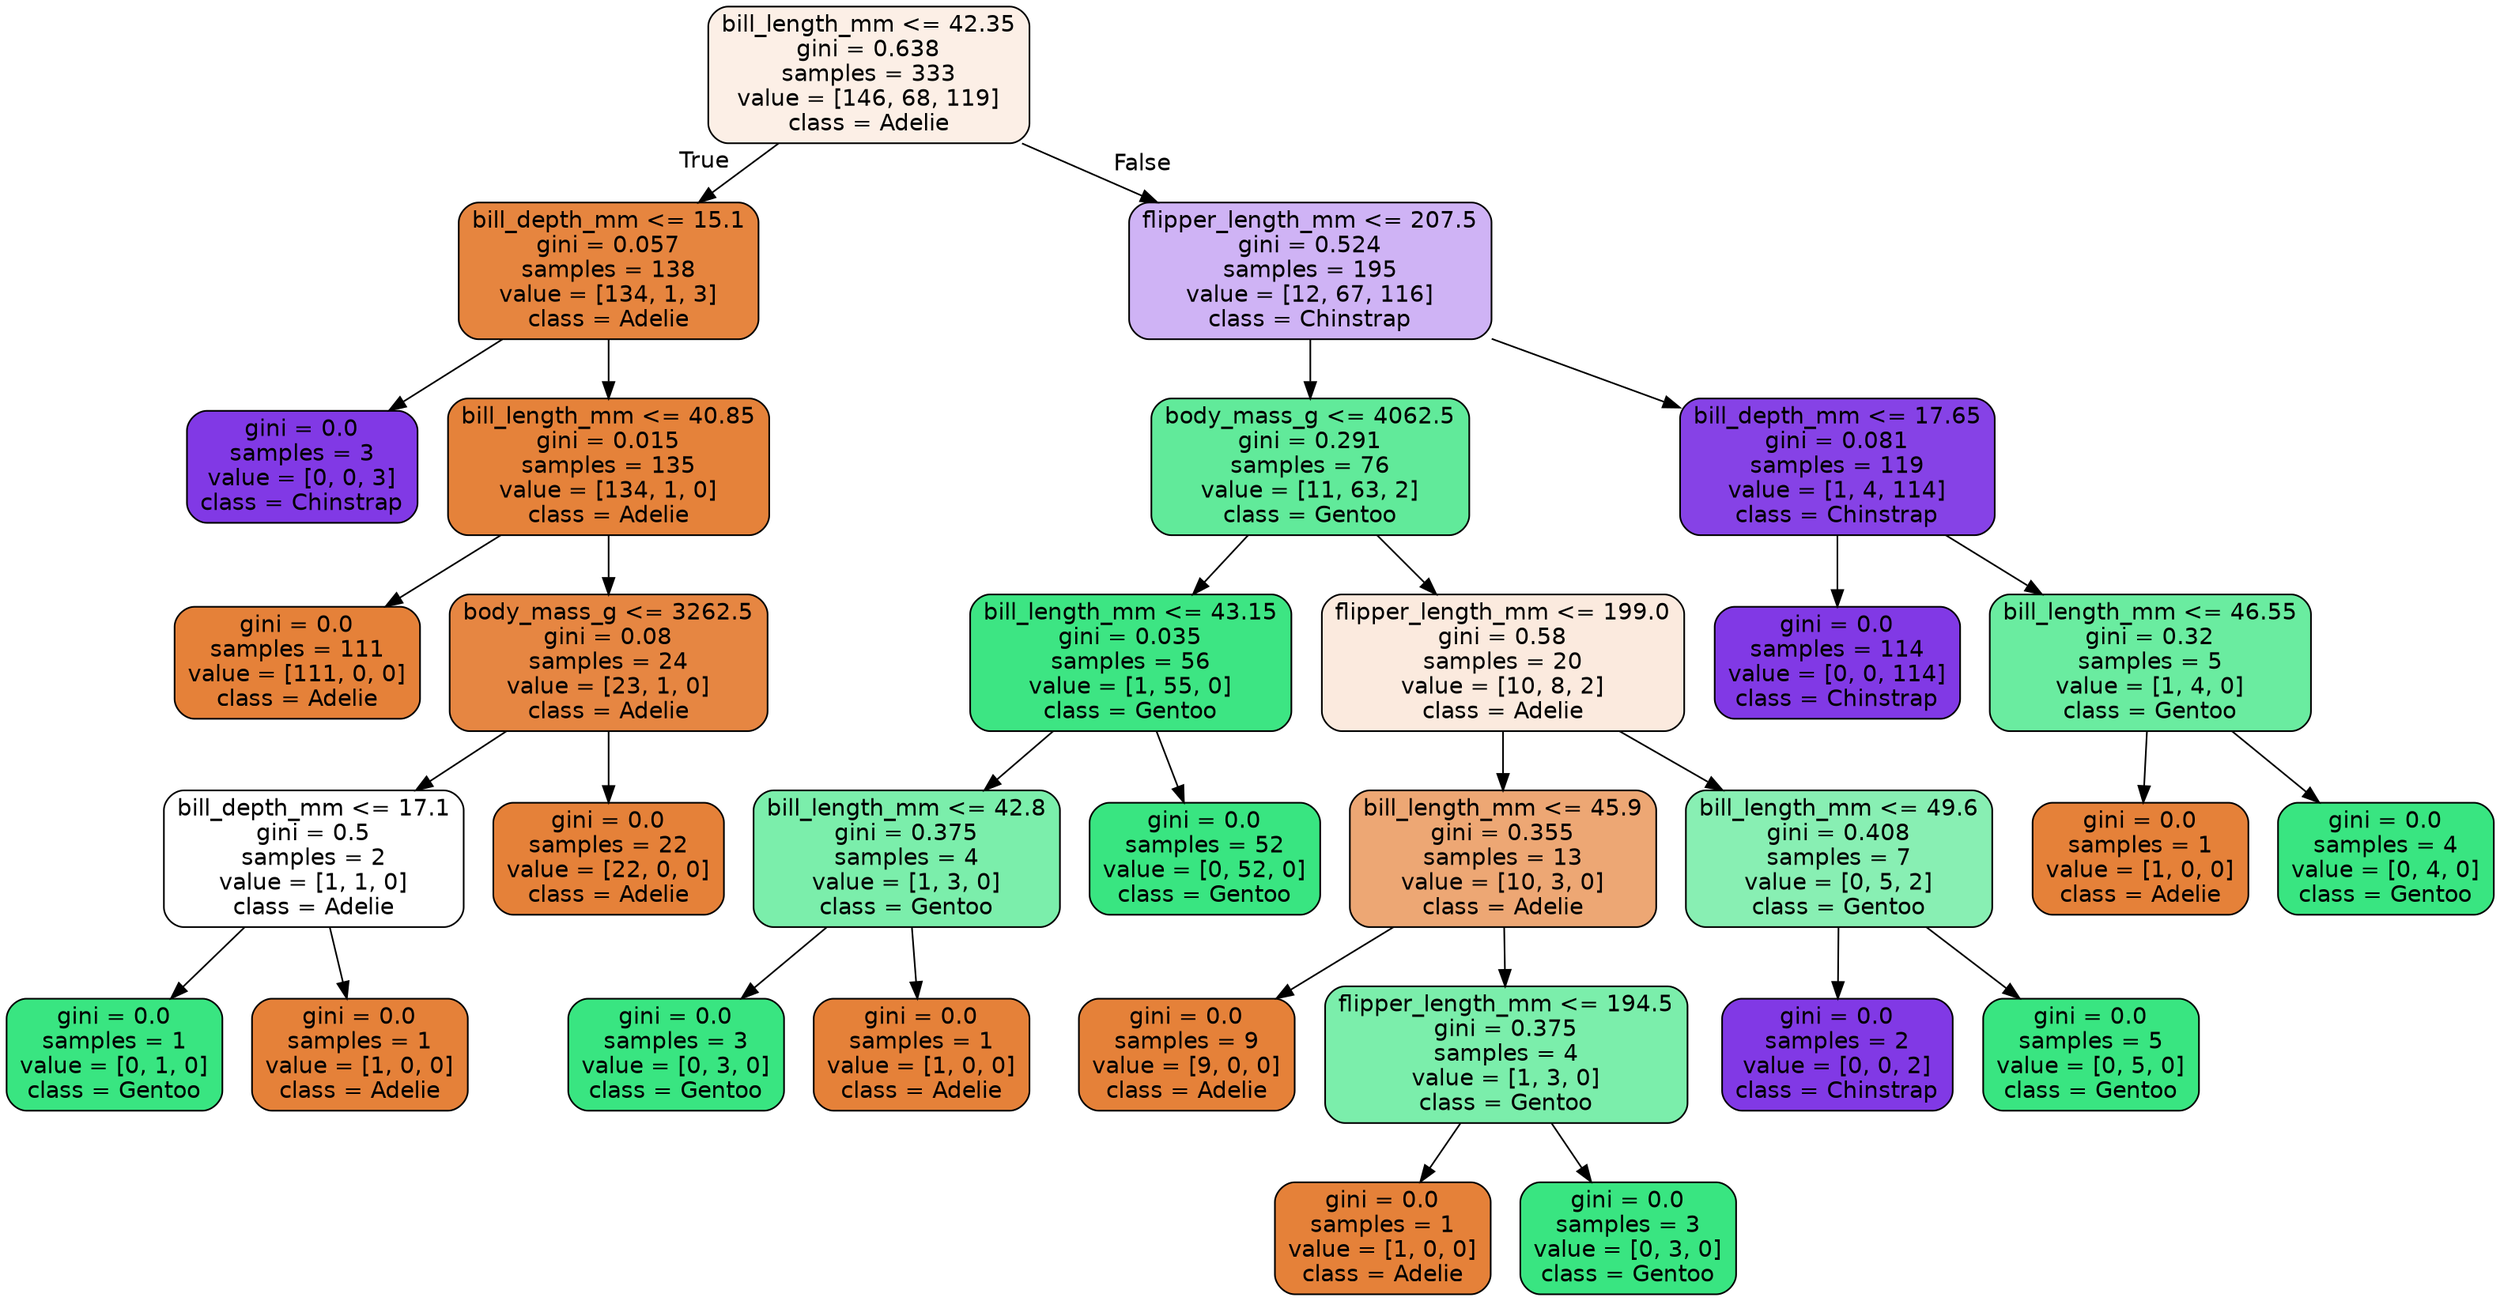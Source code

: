 digraph Tree {
node [shape=box, style="filled, rounded", color="black", fontname="helvetica"] ;
edge [fontname="helvetica"] ;
0 [label="bill_length_mm <= 42.35\ngini = 0.638\nsamples = 333\nvalue = [146, 68, 119]\nclass = Adelie", fillcolor="#fcefe6"] ;
1 [label="bill_depth_mm <= 15.1\ngini = 0.057\nsamples = 138\nvalue = [134, 1, 3]\nclass = Adelie", fillcolor="#e6853f"] ;
0 -> 1 [labeldistance=2.5, labelangle=45, headlabel="True"] ;
2 [label="gini = 0.0\nsamples = 3\nvalue = [0, 0, 3]\nclass = Chinstrap", fillcolor="#8139e5"] ;
1 -> 2 ;
3 [label="bill_length_mm <= 40.85\ngini = 0.015\nsamples = 135\nvalue = [134, 1, 0]\nclass = Adelie", fillcolor="#e5823a"] ;
1 -> 3 ;
4 [label="gini = 0.0\nsamples = 111\nvalue = [111, 0, 0]\nclass = Adelie", fillcolor="#e58139"] ;
3 -> 4 ;
5 [label="body_mass_g <= 3262.5\ngini = 0.08\nsamples = 24\nvalue = [23, 1, 0]\nclass = Adelie", fillcolor="#e68642"] ;
3 -> 5 ;
6 [label="bill_depth_mm <= 17.1\ngini = 0.5\nsamples = 2\nvalue = [1, 1, 0]\nclass = Adelie", fillcolor="#ffffff"] ;
5 -> 6 ;
7 [label="gini = 0.0\nsamples = 1\nvalue = [0, 1, 0]\nclass = Gentoo", fillcolor="#39e581"] ;
6 -> 7 ;
8 [label="gini = 0.0\nsamples = 1\nvalue = [1, 0, 0]\nclass = Adelie", fillcolor="#e58139"] ;
6 -> 8 ;
9 [label="gini = 0.0\nsamples = 22\nvalue = [22, 0, 0]\nclass = Adelie", fillcolor="#e58139"] ;
5 -> 9 ;
10 [label="flipper_length_mm <= 207.5\ngini = 0.524\nsamples = 195\nvalue = [12, 67, 116]\nclass = Chinstrap", fillcolor="#cfb3f5"] ;
0 -> 10 [labeldistance=2.5, labelangle=-45, headlabel="False"] ;
11 [label="body_mass_g <= 4062.5\ngini = 0.291\nsamples = 76\nvalue = [11, 63, 2]\nclass = Gentoo", fillcolor="#61ea9a"] ;
10 -> 11 ;
12 [label="bill_length_mm <= 43.15\ngini = 0.035\nsamples = 56\nvalue = [1, 55, 0]\nclass = Gentoo", fillcolor="#3de583"] ;
11 -> 12 ;
13 [label="bill_length_mm <= 42.8\ngini = 0.375\nsamples = 4\nvalue = [1, 3, 0]\nclass = Gentoo", fillcolor="#7beeab"] ;
12 -> 13 ;
14 [label="gini = 0.0\nsamples = 3\nvalue = [0, 3, 0]\nclass = Gentoo", fillcolor="#39e581"] ;
13 -> 14 ;
15 [label="gini = 0.0\nsamples = 1\nvalue = [1, 0, 0]\nclass = Adelie", fillcolor="#e58139"] ;
13 -> 15 ;
16 [label="gini = 0.0\nsamples = 52\nvalue = [0, 52, 0]\nclass = Gentoo", fillcolor="#39e581"] ;
12 -> 16 ;
17 [label="flipper_length_mm <= 199.0\ngini = 0.58\nsamples = 20\nvalue = [10, 8, 2]\nclass = Adelie", fillcolor="#fbeade"] ;
11 -> 17 ;
18 [label="bill_length_mm <= 45.9\ngini = 0.355\nsamples = 13\nvalue = [10, 3, 0]\nclass = Adelie", fillcolor="#eda774"] ;
17 -> 18 ;
19 [label="gini = 0.0\nsamples = 9\nvalue = [9, 0, 0]\nclass = Adelie", fillcolor="#e58139"] ;
18 -> 19 ;
20 [label="flipper_length_mm <= 194.5\ngini = 0.375\nsamples = 4\nvalue = [1, 3, 0]\nclass = Gentoo", fillcolor="#7beeab"] ;
18 -> 20 ;
21 [label="gini = 0.0\nsamples = 1\nvalue = [1, 0, 0]\nclass = Adelie", fillcolor="#e58139"] ;
20 -> 21 ;
22 [label="gini = 0.0\nsamples = 3\nvalue = [0, 3, 0]\nclass = Gentoo", fillcolor="#39e581"] ;
20 -> 22 ;
23 [label="bill_length_mm <= 49.6\ngini = 0.408\nsamples = 7\nvalue = [0, 5, 2]\nclass = Gentoo", fillcolor="#88efb3"] ;
17 -> 23 ;
24 [label="gini = 0.0\nsamples = 2\nvalue = [0, 0, 2]\nclass = Chinstrap", fillcolor="#8139e5"] ;
23 -> 24 ;
25 [label="gini = 0.0\nsamples = 5\nvalue = [0, 5, 0]\nclass = Gentoo", fillcolor="#39e581"] ;
23 -> 25 ;
26 [label="bill_depth_mm <= 17.65\ngini = 0.081\nsamples = 119\nvalue = [1, 4, 114]\nclass = Chinstrap", fillcolor="#8642e6"] ;
10 -> 26 ;
27 [label="gini = 0.0\nsamples = 114\nvalue = [0, 0, 114]\nclass = Chinstrap", fillcolor="#8139e5"] ;
26 -> 27 ;
28 [label="bill_length_mm <= 46.55\ngini = 0.32\nsamples = 5\nvalue = [1, 4, 0]\nclass = Gentoo", fillcolor="#6aeca0"] ;
26 -> 28 ;
29 [label="gini = 0.0\nsamples = 1\nvalue = [1, 0, 0]\nclass = Adelie", fillcolor="#e58139"] ;
28 -> 29 ;
30 [label="gini = 0.0\nsamples = 4\nvalue = [0, 4, 0]\nclass = Gentoo", fillcolor="#39e581"] ;
28 -> 30 ;
}